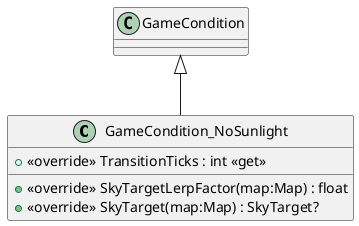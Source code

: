 @startuml
class GameCondition_NoSunlight {
    + <<override>> TransitionTicks : int <<get>>
    + <<override>> SkyTargetLerpFactor(map:Map) : float
    + <<override>> SkyTarget(map:Map) : SkyTarget?
}
GameCondition <|-- GameCondition_NoSunlight
@enduml
